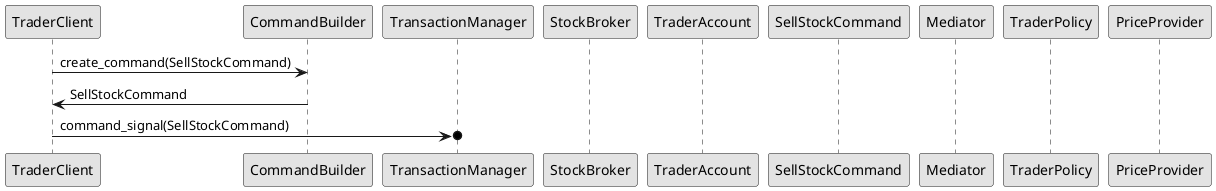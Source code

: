 @startuml StockMarket Sequence Diagram (Sell Stock)
skinparam Monochrome true
skinparam Shadowing false

participant TraderClient 
participant CommandBuilder
participant TransactionManager  
participant StockBroker 
participant TraderAccount 
participant SellStockCommand
participant Mediator 
participant TraderPolicy
participant PriceProvider 

TraderClient -> CommandBuilder: create_command(SellStockCommand)
CommandBuilder -> TraderClient: SellStockCommand
TraderClient ->o TransactionManager: command_signal(SellStockCommand)

@enduml